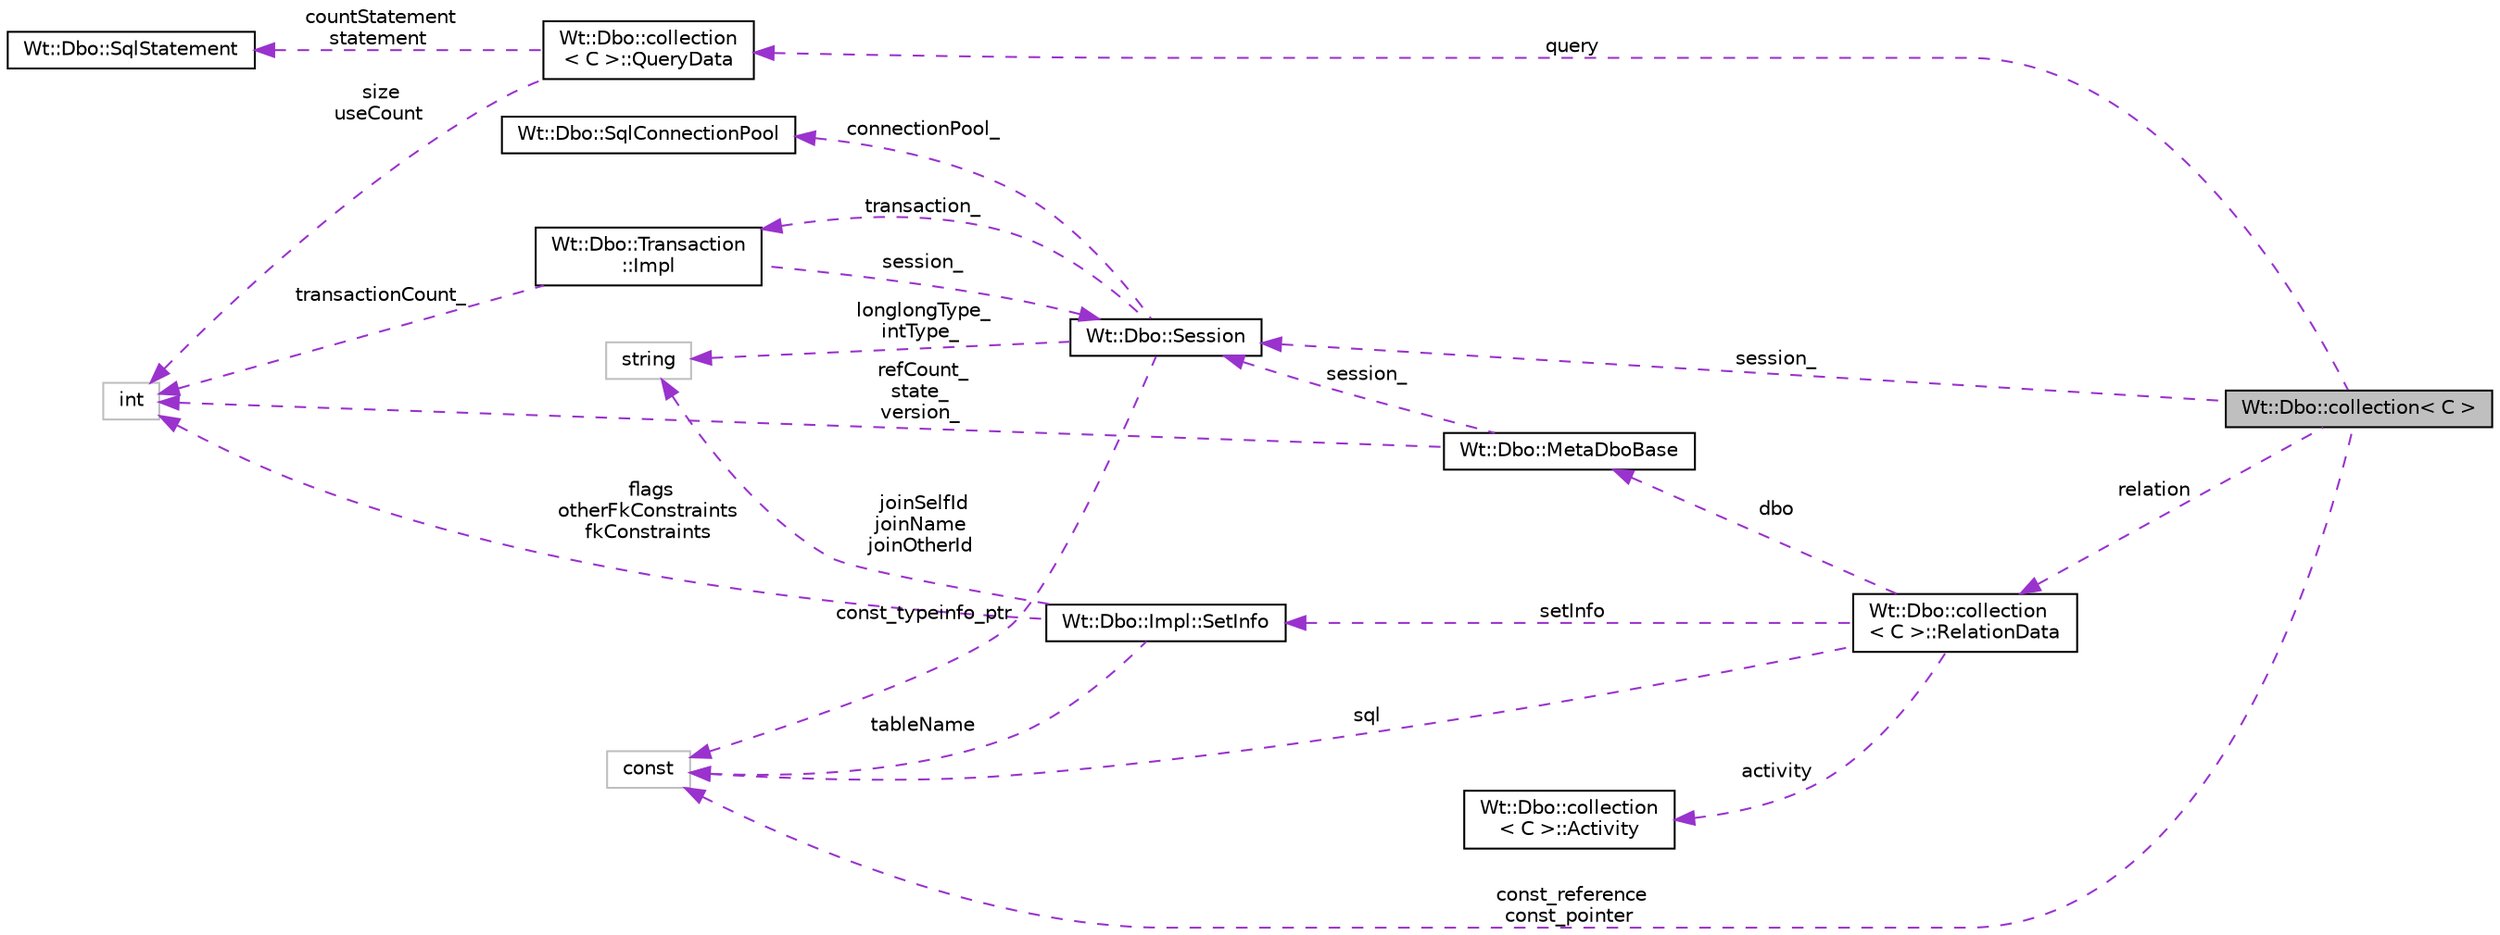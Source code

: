 digraph "Wt::Dbo::collection&lt; C &gt;"
{
 // LATEX_PDF_SIZE
  edge [fontname="Helvetica",fontsize="10",labelfontname="Helvetica",labelfontsize="10"];
  node [fontname="Helvetica",fontsize="10",shape=record];
  rankdir="LR";
  Node1 [label="Wt::Dbo::collection\< C \>",height=0.2,width=0.4,color="black", fillcolor="grey75", style="filled", fontcolor="black",tooltip="An STL container for iterating query results."];
  Node2 -> Node1 [dir="back",color="darkorchid3",fontsize="10",style="dashed",label=" query" ];
  Node2 [label="Wt::Dbo::collection\l\< C \>::QueryData",height=0.2,width=0.4,color="black", fillcolor="white", style="filled",URL="$structWt_1_1Dbo_1_1collection_1_1QueryData.html",tooltip=" "];
  Node3 -> Node2 [dir="back",color="darkorchid3",fontsize="10",style="dashed",label=" countStatement\nstatement" ];
  Node3 [label="Wt::Dbo::SqlStatement",height=0.2,width=0.4,color="black", fillcolor="white", style="filled",URL="$classWt_1_1Dbo_1_1SqlStatement.html",tooltip="Abstract base class for a prepared SQL statement."];
  Node4 -> Node2 [dir="back",color="darkorchid3",fontsize="10",style="dashed",label=" size\nuseCount" ];
  Node4 [label="int",height=0.2,width=0.4,color="grey75", fillcolor="white", style="filled",tooltip=" "];
  Node5 -> Node1 [dir="back",color="darkorchid3",fontsize="10",style="dashed",label=" session_" ];
  Node5 [label="Wt::Dbo::Session",height=0.2,width=0.4,color="black", fillcolor="white", style="filled",URL="$classWt_1_1Dbo_1_1Session.html",tooltip="A database session."];
  Node6 -> Node5 [dir="back",color="darkorchid3",fontsize="10",style="dashed",label=" transaction_" ];
  Node6 [label="Wt::Dbo::Transaction\l::Impl",height=0.2,width=0.4,color="black", fillcolor="white", style="filled",URL="$structWt_1_1Dbo_1_1Transaction_1_1Impl.html",tooltip=" "];
  Node4 -> Node6 [dir="back",color="darkorchid3",fontsize="10",style="dashed",label=" transactionCount_" ];
  Node5 -> Node6 [dir="back",color="darkorchid3",fontsize="10",style="dashed",label=" session_" ];
  Node7 -> Node5 [dir="back",color="darkorchid3",fontsize="10",style="dashed",label=" longlongType_\nintType_" ];
  Node7 [label="string",height=0.2,width=0.4,color="grey75", fillcolor="white", style="filled",tooltip=" "];
  Node8 -> Node5 [dir="back",color="darkorchid3",fontsize="10",style="dashed",label=" const_typeinfo_ptr" ];
  Node8 [label="const",height=0.2,width=0.4,color="grey75", fillcolor="white", style="filled",tooltip=" "];
  Node9 -> Node5 [dir="back",color="darkorchid3",fontsize="10",style="dashed",label=" connectionPool_" ];
  Node9 [label="Wt::Dbo::SqlConnectionPool",height=0.2,width=0.4,color="black", fillcolor="white", style="filled",URL="$classWt_1_1Dbo_1_1SqlConnectionPool.html",tooltip="Abstract base class for a SQL connection pool."];
  Node10 -> Node1 [dir="back",color="darkorchid3",fontsize="10",style="dashed",label=" relation" ];
  Node10 [label="Wt::Dbo::collection\l\< C \>::RelationData",height=0.2,width=0.4,color="black", fillcolor="white", style="filled",URL="$structWt_1_1Dbo_1_1collection_1_1RelationData.html",tooltip=" "];
  Node11 -> Node10 [dir="back",color="darkorchid3",fontsize="10",style="dashed",label=" dbo" ];
  Node11 [label="Wt::Dbo::MetaDboBase",height=0.2,width=0.4,color="black", fillcolor="white", style="filled",URL="$classWt_1_1Dbo_1_1MetaDboBase.html",tooltip=" "];
  Node4 -> Node11 [dir="back",color="darkorchid3",fontsize="10",style="dashed",label=" refCount_\nstate_\nversion_" ];
  Node5 -> Node11 [dir="back",color="darkorchid3",fontsize="10",style="dashed",label=" session_" ];
  Node12 -> Node10 [dir="back",color="darkorchid3",fontsize="10",style="dashed",label=" activity" ];
  Node12 [label="Wt::Dbo::collection\l\< C \>::Activity",height=0.2,width=0.4,color="black", fillcolor="white", style="filled",URL="$structWt_1_1Dbo_1_1collection_1_1Activity.html",tooltip=" "];
  Node13 -> Node10 [dir="back",color="darkorchid3",fontsize="10",style="dashed",label=" setInfo" ];
  Node13 [label="Wt::Dbo::Impl::SetInfo",height=0.2,width=0.4,color="black", fillcolor="white", style="filled",URL="$structWt_1_1Dbo_1_1Impl_1_1SetInfo.html",tooltip=" "];
  Node4 -> Node13 [dir="back",color="darkorchid3",fontsize="10",style="dashed",label=" flags\notherFkConstraints\nfkConstraints" ];
  Node7 -> Node13 [dir="back",color="darkorchid3",fontsize="10",style="dashed",label=" joinSelfId\njoinName\njoinOtherId" ];
  Node8 -> Node13 [dir="back",color="darkorchid3",fontsize="10",style="dashed",label=" tableName" ];
  Node8 -> Node10 [dir="back",color="darkorchid3",fontsize="10",style="dashed",label=" sql" ];
  Node8 -> Node1 [dir="back",color="darkorchid3",fontsize="10",style="dashed",label=" const_reference\nconst_pointer" ];
}
